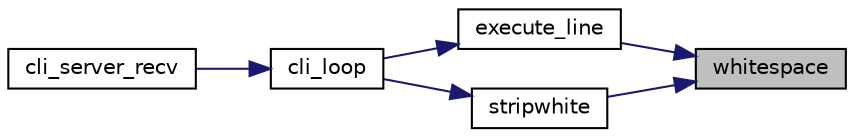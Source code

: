 digraph "whitespace"
{
 // LATEX_PDF_SIZE
  edge [fontname="Helvetica",fontsize="10",labelfontname="Helvetica",labelfontsize="10"];
  node [fontname="Helvetica",fontsize="10",shape=record];
  rankdir="RL";
  Node1 [label="whitespace",height=0.2,width=0.4,color="black", fillcolor="grey75", style="filled", fontcolor="black",tooltip=" "];
  Node1 -> Node2 [dir="back",color="midnightblue",fontsize="10",style="solid",fontname="Helvetica"];
  Node2 [label="execute_line",height=0.2,width=0.4,color="black", fillcolor="white", style="filled",URL="$cli_8h.html#a683d67784f898e6d892d1106f2cdef5c",tooltip=" "];
  Node2 -> Node3 [dir="back",color="midnightblue",fontsize="10",style="solid",fontname="Helvetica"];
  Node3 [label="cli_loop",height=0.2,width=0.4,color="black", fillcolor="white", style="filled",URL="$cli_8h.html#a209fb75a1bedea8fa2436d2007fb4e45",tooltip=" "];
  Node3 -> Node4 [dir="back",color="midnightblue",fontsize="10",style="solid",fontname="Helvetica"];
  Node4 [label="cli_server_recv",height=0.2,width=0.4,color="black", fillcolor="white", style="filled",URL="$group____cli__if.html#ga74775c889b03b869df6cbce55c2d7c81",tooltip=" "];
  Node1 -> Node5 [dir="back",color="midnightblue",fontsize="10",style="solid",fontname="Helvetica"];
  Node5 [label="stripwhite",height=0.2,width=0.4,color="black", fillcolor="white", style="filled",URL="$cli_8h.html#aac1824b2f2dd443367a16694191c89fe",tooltip=" "];
  Node5 -> Node3 [dir="back",color="midnightblue",fontsize="10",style="solid",fontname="Helvetica"];
}
